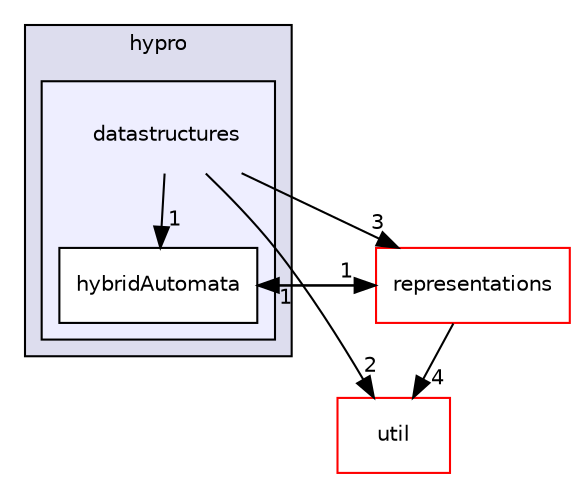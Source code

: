 digraph "/Users/travis/build/hypro/hypro/src/hypro/datastructures" {
  compound=true
  node [ fontsize="10", fontname="Helvetica"];
  edge [ labelfontsize="10", labelfontname="Helvetica"];
  subgraph clusterdir_2ce0cb9797b50c8d842bc50008b46cdd {
    graph [ bgcolor="#ddddee", pencolor="black", label="hypro" fontname="Helvetica", fontsize="10", URL="dir_2ce0cb9797b50c8d842bc50008b46cdd.html"]
  subgraph clusterdir_bce2075adec303dcb2f0c4fbfcbc8493 {
    graph [ bgcolor="#eeeeff", pencolor="black", label="" URL="dir_bce2075adec303dcb2f0c4fbfcbc8493.html"];
    dir_bce2075adec303dcb2f0c4fbfcbc8493 [shape=plaintext label="datastructures"];
    dir_1afb9b508effaad8769db21f900b5139 [shape=box label="hybridAutomata" color="black" fillcolor="white" style="filled" URL="dir_1afb9b508effaad8769db21f900b5139.html"];
  }
  }
  dir_879d833e0dfbe8f31a5e860bb94efb50 [shape=box label="util" fillcolor="white" style="filled" color="red" URL="dir_879d833e0dfbe8f31a5e860bb94efb50.html"];
  dir_7fa927d8fbf9dfbeef69af27f63bc81b [shape=box label="representations" fillcolor="white" style="filled" color="red" URL="dir_7fa927d8fbf9dfbeef69af27f63bc81b.html"];
  dir_bce2075adec303dcb2f0c4fbfcbc8493->dir_879d833e0dfbe8f31a5e860bb94efb50 [headlabel="2", labeldistance=1.5 headhref="dir_000010_000022.html"];
  dir_bce2075adec303dcb2f0c4fbfcbc8493->dir_1afb9b508effaad8769db21f900b5139 [headlabel="1", labeldistance=1.5 headhref="dir_000010_000011.html"];
  dir_bce2075adec303dcb2f0c4fbfcbc8493->dir_7fa927d8fbf9dfbeef69af27f63bc81b [headlabel="3", labeldistance=1.5 headhref="dir_000010_000006.html"];
  dir_1afb9b508effaad8769db21f900b5139->dir_7fa927d8fbf9dfbeef69af27f63bc81b [headlabel="1", labeldistance=1.5 headhref="dir_000011_000006.html"];
  dir_7fa927d8fbf9dfbeef69af27f63bc81b->dir_879d833e0dfbe8f31a5e860bb94efb50 [headlabel="4", labeldistance=1.5 headhref="dir_000006_000022.html"];
  dir_7fa927d8fbf9dfbeef69af27f63bc81b->dir_1afb9b508effaad8769db21f900b5139 [headlabel="1", labeldistance=1.5 headhref="dir_000006_000011.html"];
}
